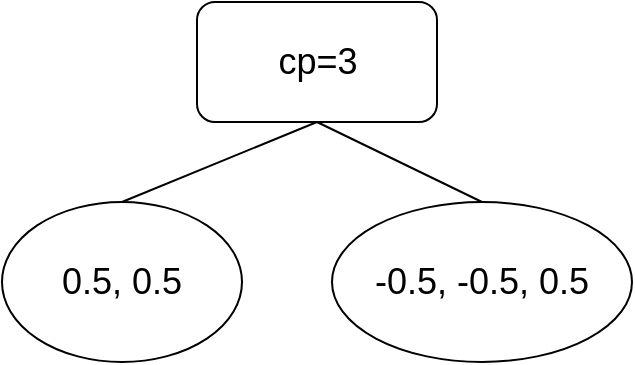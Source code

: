 <mxfile version="14.5.8" type="device"><diagram id="kZqqXspMfakBYI2V7ch4" name="Page-1"><mxGraphModel dx="1332" dy="733" grid="1" gridSize="10" guides="1" tooltips="1" connect="1" arrows="1" fold="1" page="1" pageScale="1" pageWidth="850" pageHeight="1100" math="0" shadow="0"><root><mxCell id="0"/><mxCell id="1" parent="0"/><mxCell id="Rtr6xQl8gtcHCHBOa6mN-1" value="&lt;font style=&quot;font-size: 18px&quot;&gt;cp=3&lt;/font&gt;" style="rounded=1;whiteSpace=wrap;html=1;" vertex="1" parent="1"><mxGeometry x="297.5" y="240" width="120" height="60" as="geometry"/></mxCell><mxCell id="Rtr6xQl8gtcHCHBOa6mN-2" value="&lt;font style=&quot;font-size: 18px&quot;&gt;0.5, 0.5&lt;/font&gt;" style="ellipse;whiteSpace=wrap;html=1;" vertex="1" parent="1"><mxGeometry x="200" y="340" width="120" height="80" as="geometry"/></mxCell><mxCell id="Rtr6xQl8gtcHCHBOa6mN-3" value="&lt;font style=&quot;font-size: 18px&quot;&gt;-0.5, -0.5, 0.5&lt;/font&gt;" style="ellipse;whiteSpace=wrap;html=1;" vertex="1" parent="1"><mxGeometry x="365" y="340" width="150" height="80" as="geometry"/></mxCell><mxCell id="Rtr6xQl8gtcHCHBOa6mN-5" value="" style="endArrow=none;html=1;exitX=0.5;exitY=1;exitDx=0;exitDy=0;entryX=0.5;entryY=0;entryDx=0;entryDy=0;" edge="1" parent="1" source="Rtr6xQl8gtcHCHBOa6mN-1" target="Rtr6xQl8gtcHCHBOa6mN-2"><mxGeometry width="50" height="50" relative="1" as="geometry"><mxPoint x="400" y="470" as="sourcePoint"/><mxPoint x="450" y="420" as="targetPoint"/></mxGeometry></mxCell><mxCell id="Rtr6xQl8gtcHCHBOa6mN-6" value="" style="endArrow=none;html=1;exitX=0.5;exitY=1;exitDx=0;exitDy=0;entryX=0.5;entryY=0;entryDx=0;entryDy=0;" edge="1" parent="1" source="Rtr6xQl8gtcHCHBOa6mN-1" target="Rtr6xQl8gtcHCHBOa6mN-3"><mxGeometry width="50" height="50" relative="1" as="geometry"><mxPoint x="400" y="470" as="sourcePoint"/><mxPoint x="450" y="420" as="targetPoint"/></mxGeometry></mxCell></root></mxGraphModel></diagram></mxfile>
